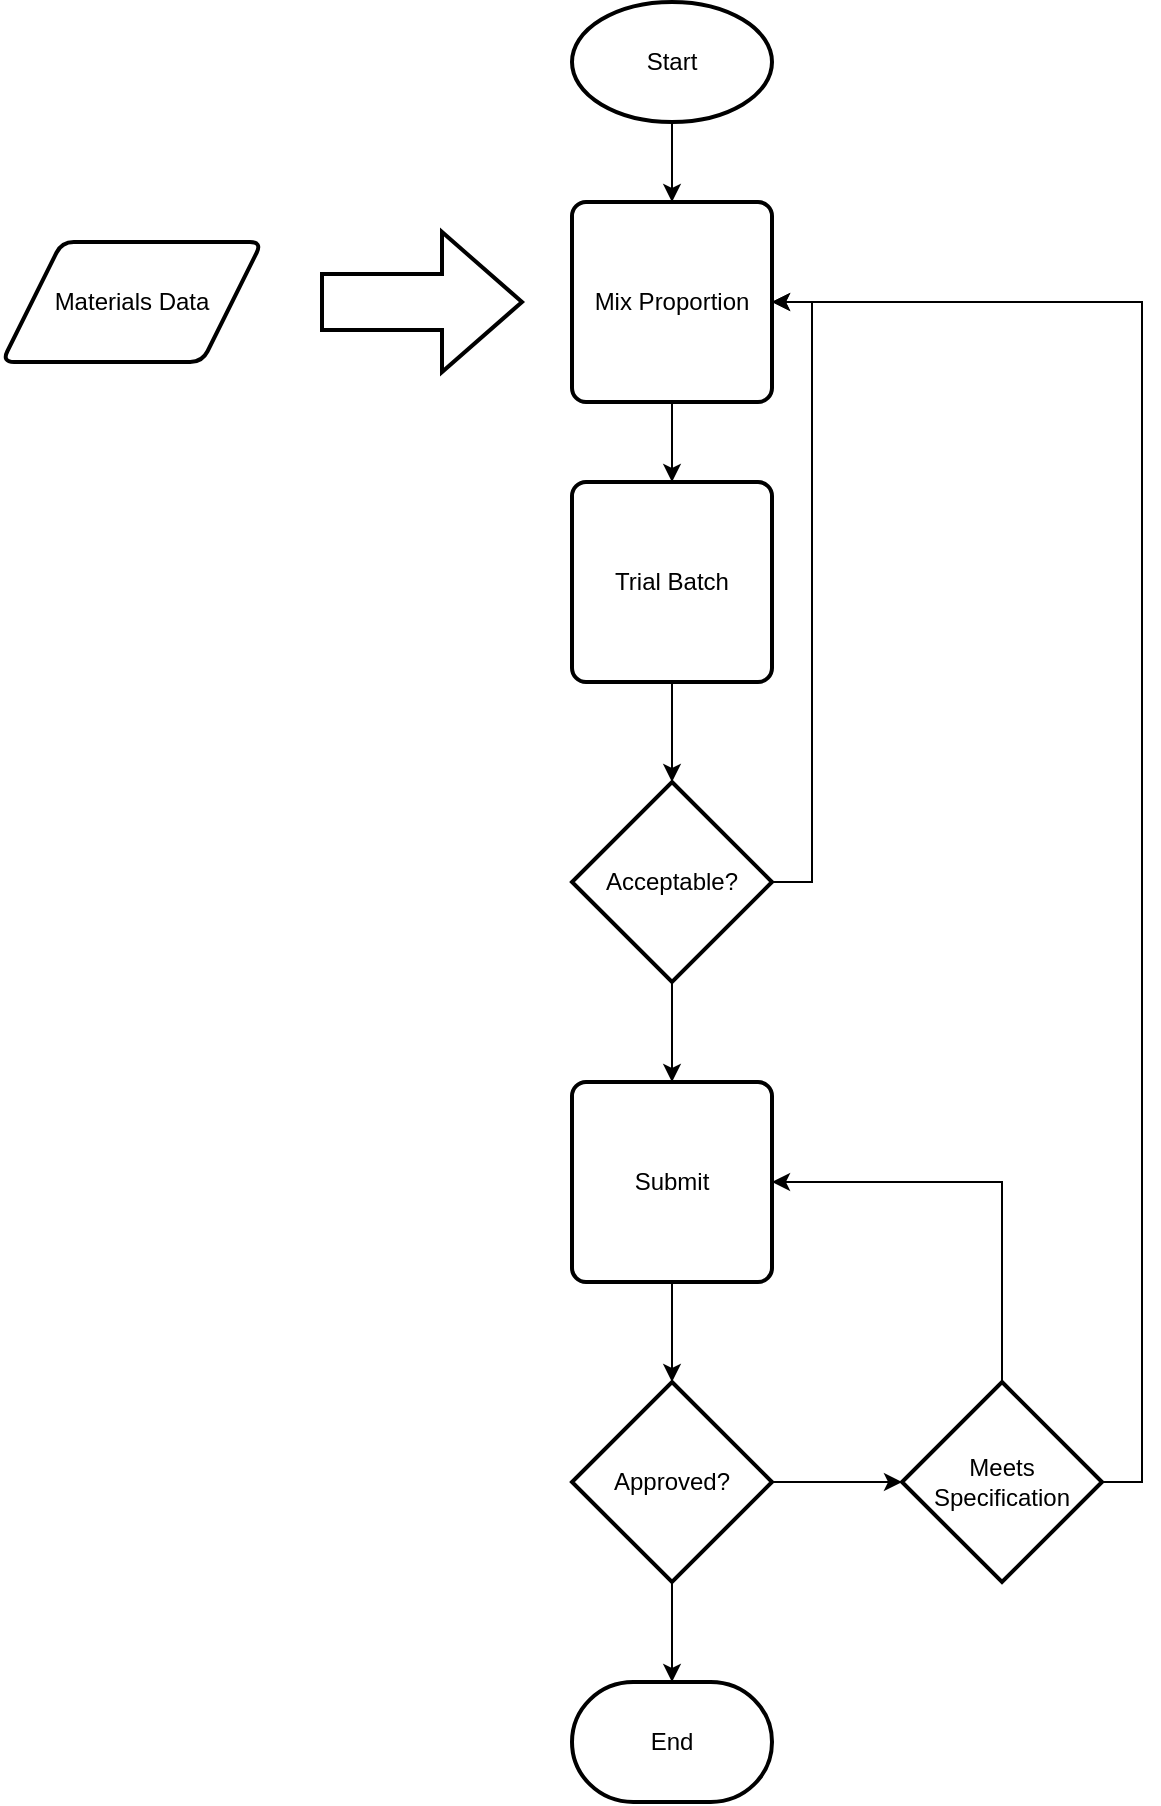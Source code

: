 <mxfile version="16.5.3" type="onedrive"><diagram id="qttvrbZzwyMhxYAZ0k7N" name="Page-1"><mxGraphModel dx="1422" dy="790" grid="1" gridSize="10" guides="1" tooltips="1" connect="1" arrows="1" fold="1" page="1" pageScale="1" pageWidth="850" pageHeight="1100" math="0" shadow="0"><root><mxCell id="0"/><mxCell id="1" parent="0"/><mxCell id="DQVv45ka7bA-7u9lwLrg-6" value="End" style="strokeWidth=2;html=1;shape=mxgraph.flowchart.terminator;whiteSpace=wrap;" parent="1" vertex="1"><mxGeometry x="375" y="910" width="100" height="60" as="geometry"/></mxCell><mxCell id="DQVv45ka7bA-7u9lwLrg-8" value="Materials Data" style="shape=parallelogram;html=1;strokeWidth=2;perimeter=parallelogramPerimeter;whiteSpace=wrap;rounded=1;arcSize=12;size=0.23;" parent="1" vertex="1"><mxGeometry x="90" y="190" width="130" height="60" as="geometry"/></mxCell><mxCell id="DQVv45ka7bA-7u9lwLrg-16" style="edgeStyle=orthogonalEdgeStyle;rounded=0;orthogonalLoop=1;jettySize=auto;html=1;" parent="1" source="DQVv45ka7bA-7u9lwLrg-9" target="DQVv45ka7bA-7u9lwLrg-10" edge="1"><mxGeometry relative="1" as="geometry"/></mxCell><mxCell id="DQVv45ka7bA-7u9lwLrg-9" value="Start" style="strokeWidth=2;html=1;shape=mxgraph.flowchart.start_1;whiteSpace=wrap;" parent="1" vertex="1"><mxGeometry x="375" y="70" width="100" height="60" as="geometry"/></mxCell><mxCell id="DQVv45ka7bA-7u9lwLrg-17" style="edgeStyle=orthogonalEdgeStyle;rounded=0;orthogonalLoop=1;jettySize=auto;html=1;entryX=0.5;entryY=0;entryDx=0;entryDy=0;" parent="1" source="DQVv45ka7bA-7u9lwLrg-10" target="DQVv45ka7bA-7u9lwLrg-11" edge="1"><mxGeometry relative="1" as="geometry"/></mxCell><mxCell id="DQVv45ka7bA-7u9lwLrg-10" value="Mix Proportion" style="rounded=1;whiteSpace=wrap;html=1;absoluteArcSize=1;arcSize=14;strokeWidth=2;" parent="1" vertex="1"><mxGeometry x="375" y="170" width="100" height="100" as="geometry"/></mxCell><mxCell id="DQVv45ka7bA-7u9lwLrg-18" style="edgeStyle=orthogonalEdgeStyle;rounded=0;orthogonalLoop=1;jettySize=auto;html=1;entryX=0.5;entryY=0;entryDx=0;entryDy=0;entryPerimeter=0;" parent="1" source="DQVv45ka7bA-7u9lwLrg-11" target="DQVv45ka7bA-7u9lwLrg-13" edge="1"><mxGeometry relative="1" as="geometry"/></mxCell><mxCell id="DQVv45ka7bA-7u9lwLrg-11" value="Trial Batch" style="rounded=1;whiteSpace=wrap;html=1;absoluteArcSize=1;arcSize=14;strokeWidth=2;" parent="1" vertex="1"><mxGeometry x="375" y="310" width="100" height="100" as="geometry"/></mxCell><mxCell id="DQVv45ka7bA-7u9lwLrg-21" style="edgeStyle=orthogonalEdgeStyle;rounded=0;orthogonalLoop=1;jettySize=auto;html=1;entryX=0.5;entryY=0;entryDx=0;entryDy=0;entryPerimeter=0;" parent="1" source="DQVv45ka7bA-7u9lwLrg-12" target="DQVv45ka7bA-7u9lwLrg-14" edge="1"><mxGeometry relative="1" as="geometry"/></mxCell><mxCell id="DQVv45ka7bA-7u9lwLrg-12" value="Submit" style="rounded=1;whiteSpace=wrap;html=1;absoluteArcSize=1;arcSize=14;strokeWidth=2;" parent="1" vertex="1"><mxGeometry x="375" y="610" width="100" height="100" as="geometry"/></mxCell><mxCell id="DQVv45ka7bA-7u9lwLrg-19" style="edgeStyle=orthogonalEdgeStyle;rounded=0;orthogonalLoop=1;jettySize=auto;html=1;entryX=0.5;entryY=0;entryDx=0;entryDy=0;" parent="1" source="DQVv45ka7bA-7u9lwLrg-13" target="DQVv45ka7bA-7u9lwLrg-12" edge="1"><mxGeometry relative="1" as="geometry"/></mxCell><mxCell id="DQVv45ka7bA-7u9lwLrg-20" style="edgeStyle=orthogonalEdgeStyle;rounded=0;orthogonalLoop=1;jettySize=auto;html=1;entryX=1;entryY=0.5;entryDx=0;entryDy=0;exitX=1;exitY=0.5;exitDx=0;exitDy=0;exitPerimeter=0;" parent="1" source="DQVv45ka7bA-7u9lwLrg-13" target="DQVv45ka7bA-7u9lwLrg-10" edge="1"><mxGeometry relative="1" as="geometry"/></mxCell><mxCell id="DQVv45ka7bA-7u9lwLrg-13" value="Acceptable?" style="strokeWidth=2;html=1;shape=mxgraph.flowchart.decision;whiteSpace=wrap;" parent="1" vertex="1"><mxGeometry x="375" y="460" width="100" height="100" as="geometry"/></mxCell><mxCell id="DQVv45ka7bA-7u9lwLrg-22" style="edgeStyle=orthogonalEdgeStyle;rounded=0;orthogonalLoop=1;jettySize=auto;html=1;" parent="1" source="DQVv45ka7bA-7u9lwLrg-14" edge="1"><mxGeometry relative="1" as="geometry"><mxPoint x="540" y="810" as="targetPoint"/></mxGeometry></mxCell><mxCell id="DQVv45ka7bA-7u9lwLrg-26" style="edgeStyle=orthogonalEdgeStyle;rounded=0;orthogonalLoop=1;jettySize=auto;html=1;entryX=0.5;entryY=0;entryDx=0;entryDy=0;entryPerimeter=0;" parent="1" source="DQVv45ka7bA-7u9lwLrg-14" target="DQVv45ka7bA-7u9lwLrg-6" edge="1"><mxGeometry relative="1" as="geometry"/></mxCell><mxCell id="DQVv45ka7bA-7u9lwLrg-14" value="Approved?" style="strokeWidth=2;html=1;shape=mxgraph.flowchart.decision;whiteSpace=wrap;" parent="1" vertex="1"><mxGeometry x="375" y="760" width="100" height="100" as="geometry"/></mxCell><mxCell id="DQVv45ka7bA-7u9lwLrg-15" value="" style="verticalLabelPosition=bottom;verticalAlign=top;html=1;strokeWidth=2;shape=mxgraph.arrows2.arrow;dy=0.6;dx=40;notch=0;" parent="1" vertex="1"><mxGeometry x="250" y="185" width="100" height="70" as="geometry"/></mxCell><mxCell id="DQVv45ka7bA-7u9lwLrg-24" style="edgeStyle=orthogonalEdgeStyle;rounded=0;orthogonalLoop=1;jettySize=auto;html=1;entryX=1;entryY=0.5;entryDx=0;entryDy=0;exitX=0.5;exitY=0;exitDx=0;exitDy=0;exitPerimeter=0;" parent="1" source="DQVv45ka7bA-7u9lwLrg-23" target="DQVv45ka7bA-7u9lwLrg-12" edge="1"><mxGeometry relative="1" as="geometry"/></mxCell><mxCell id="DQVv45ka7bA-7u9lwLrg-25" style="edgeStyle=orthogonalEdgeStyle;rounded=0;orthogonalLoop=1;jettySize=auto;html=1;entryX=1;entryY=0.5;entryDx=0;entryDy=0;exitX=1;exitY=0.5;exitDx=0;exitDy=0;exitPerimeter=0;" parent="1" source="DQVv45ka7bA-7u9lwLrg-23" target="DQVv45ka7bA-7u9lwLrg-10" edge="1"><mxGeometry relative="1" as="geometry"/></mxCell><mxCell id="DQVv45ka7bA-7u9lwLrg-23" value="Meets Specification" style="strokeWidth=2;html=1;shape=mxgraph.flowchart.decision;whiteSpace=wrap;" parent="1" vertex="1"><mxGeometry x="540" y="760" width="100" height="100" as="geometry"/></mxCell></root></mxGraphModel></diagram></mxfile>
